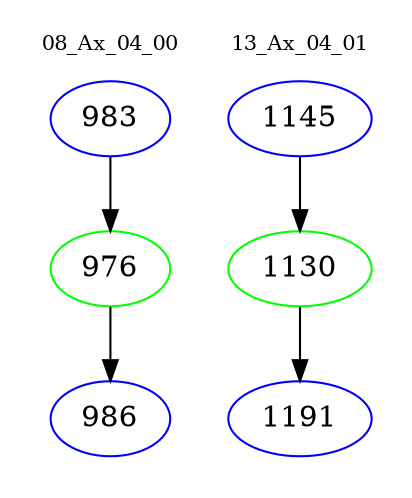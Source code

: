 digraph{
subgraph cluster_0 {
color = white
label = "08_Ax_04_00";
fontsize=10;
T0_983 [label="983", color="blue"]
T0_983 -> T0_976 [color="black"]
T0_976 [label="976", color="green"]
T0_976 -> T0_986 [color="black"]
T0_986 [label="986", color="blue"]
}
subgraph cluster_1 {
color = white
label = "13_Ax_04_01";
fontsize=10;
T1_1145 [label="1145", color="blue"]
T1_1145 -> T1_1130 [color="black"]
T1_1130 [label="1130", color="green"]
T1_1130 -> T1_1191 [color="black"]
T1_1191 [label="1191", color="blue"]
}
}

